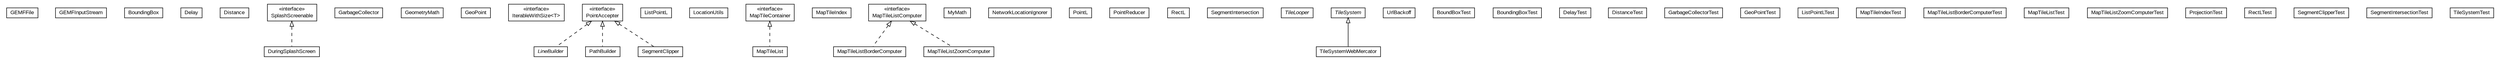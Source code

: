 #!/usr/local/bin/dot
#
# Class diagram 
# Generated by UMLGraph version R5_6-24-gf6e263 (http://www.umlgraph.org/)
#

digraph G {
	edge [fontname="arial",fontsize=10,labelfontname="arial",labelfontsize=10];
	node [fontname="arial",fontsize=10,shape=plaintext];
	nodesep=0.25;
	ranksep=0.5;
	// org.osmdroid.util.GEMFFile
	c2994 [label=<<table title="org.osmdroid.util.GEMFFile" border="0" cellborder="1" cellspacing="0" cellpadding="2" port="p" href="./GEMFFile.html">
		<tr><td><table border="0" cellspacing="0" cellpadding="1">
<tr><td align="center" balign="center"> GEMFFile </td></tr>
		</table></td></tr>
		</table>>, URL="./GEMFFile.html", fontname="arial", fontcolor="black", fontsize=10.0];
	// org.osmdroid.util.GEMFFile.GEMFInputStream
	c2995 [label=<<table title="org.osmdroid.util.GEMFFile.GEMFInputStream" border="0" cellborder="1" cellspacing="0" cellpadding="2" port="p" href="./GEMFFile.GEMFInputStream.html">
		<tr><td><table border="0" cellspacing="0" cellpadding="1">
<tr><td align="center" balign="center"> GEMFInputStream </td></tr>
		</table></td></tr>
		</table>>, URL="./GEMFFile.GEMFInputStream.html", fontname="arial", fontcolor="black", fontsize=10.0];
	// org.osmdroid.util.BoundingBox
	c3294 [label=<<table title="org.osmdroid.util.BoundingBox" border="0" cellborder="1" cellspacing="0" cellpadding="2" port="p" href="./BoundingBox.html">
		<tr><td><table border="0" cellspacing="0" cellpadding="1">
<tr><td align="center" balign="center"> BoundingBox </td></tr>
		</table></td></tr>
		</table>>, URL="./BoundingBox.html", fontname="arial", fontcolor="black", fontsize=10.0];
	// org.osmdroid.util.Delay
	c3296 [label=<<table title="org.osmdroid.util.Delay" border="0" cellborder="1" cellspacing="0" cellpadding="2" port="p" href="./Delay.html">
		<tr><td><table border="0" cellspacing="0" cellpadding="1">
<tr><td align="center" balign="center"> Delay </td></tr>
		</table></td></tr>
		</table>>, URL="./Delay.html", fontname="arial", fontcolor="black", fontsize=10.0];
	// org.osmdroid.util.Distance
	c3297 [label=<<table title="org.osmdroid.util.Distance" border="0" cellborder="1" cellspacing="0" cellpadding="2" port="p" href="./Distance.html">
		<tr><td><table border="0" cellspacing="0" cellpadding="1">
<tr><td align="center" balign="center"> Distance </td></tr>
		</table></td></tr>
		</table>>, URL="./Distance.html", fontname="arial", fontcolor="black", fontsize=10.0];
	// org.osmdroid.util.DuringSplashScreen
	c3298 [label=<<table title="org.osmdroid.util.DuringSplashScreen" border="0" cellborder="1" cellspacing="0" cellpadding="2" port="p" href="./DuringSplashScreen.html">
		<tr><td><table border="0" cellspacing="0" cellpadding="1">
<tr><td align="center" balign="center"> DuringSplashScreen </td></tr>
		</table></td></tr>
		</table>>, URL="./DuringSplashScreen.html", fontname="arial", fontcolor="black", fontsize=10.0];
	// org.osmdroid.util.GarbageCollector
	c3299 [label=<<table title="org.osmdroid.util.GarbageCollector" border="0" cellborder="1" cellspacing="0" cellpadding="2" port="p" href="./GarbageCollector.html">
		<tr><td><table border="0" cellspacing="0" cellpadding="1">
<tr><td align="center" balign="center"> GarbageCollector </td></tr>
		</table></td></tr>
		</table>>, URL="./GarbageCollector.html", fontname="arial", fontcolor="black", fontsize=10.0];
	// org.osmdroid.util.GeometryMath
	c3300 [label=<<table title="org.osmdroid.util.GeometryMath" border="0" cellborder="1" cellspacing="0" cellpadding="2" port="p" href="./GeometryMath.html">
		<tr><td><table border="0" cellspacing="0" cellpadding="1">
<tr><td align="center" balign="center"> GeometryMath </td></tr>
		</table></td></tr>
		</table>>, URL="./GeometryMath.html", fontname="arial", fontcolor="black", fontsize=10.0];
	// org.osmdroid.util.GeoPoint
	c3301 [label=<<table title="org.osmdroid.util.GeoPoint" border="0" cellborder="1" cellspacing="0" cellpadding="2" port="p" href="./GeoPoint.html">
		<tr><td><table border="0" cellspacing="0" cellpadding="1">
<tr><td align="center" balign="center"> GeoPoint </td></tr>
		</table></td></tr>
		</table>>, URL="./GeoPoint.html", fontname="arial", fontcolor="black", fontsize=10.0];
	// org.osmdroid.util.IterableWithSize<T>
	c3302 [label=<<table title="org.osmdroid.util.IterableWithSize" border="0" cellborder="1" cellspacing="0" cellpadding="2" port="p" href="./IterableWithSize.html">
		<tr><td><table border="0" cellspacing="0" cellpadding="1">
<tr><td align="center" balign="center"> &#171;interface&#187; </td></tr>
<tr><td align="center" balign="center"> IterableWithSize&lt;T&gt; </td></tr>
		</table></td></tr>
		</table>>, URL="./IterableWithSize.html", fontname="arial", fontcolor="black", fontsize=10.0];
	// org.osmdroid.util.LineBuilder
	c3303 [label=<<table title="org.osmdroid.util.LineBuilder" border="0" cellborder="1" cellspacing="0" cellpadding="2" port="p" href="./LineBuilder.html">
		<tr><td><table border="0" cellspacing="0" cellpadding="1">
<tr><td align="center" balign="center"><font face="arial italic"> LineBuilder </font></td></tr>
		</table></td></tr>
		</table>>, URL="./LineBuilder.html", fontname="arial", fontcolor="black", fontsize=10.0];
	// org.osmdroid.util.ListPointL
	c3304 [label=<<table title="org.osmdroid.util.ListPointL" border="0" cellborder="1" cellspacing="0" cellpadding="2" port="p" href="./ListPointL.html">
		<tr><td><table border="0" cellspacing="0" cellpadding="1">
<tr><td align="center" balign="center"> ListPointL </td></tr>
		</table></td></tr>
		</table>>, URL="./ListPointL.html", fontname="arial", fontcolor="black", fontsize=10.0];
	// org.osmdroid.util.LocationUtils
	c3305 [label=<<table title="org.osmdroid.util.LocationUtils" border="0" cellborder="1" cellspacing="0" cellpadding="2" port="p" href="./LocationUtils.html">
		<tr><td><table border="0" cellspacing="0" cellpadding="1">
<tr><td align="center" balign="center"> LocationUtils </td></tr>
		</table></td></tr>
		</table>>, URL="./LocationUtils.html", fontname="arial", fontcolor="black", fontsize=10.0];
	// org.osmdroid.util.MapTileContainer
	c3306 [label=<<table title="org.osmdroid.util.MapTileContainer" border="0" cellborder="1" cellspacing="0" cellpadding="2" port="p" href="./MapTileContainer.html">
		<tr><td><table border="0" cellspacing="0" cellpadding="1">
<tr><td align="center" balign="center"> &#171;interface&#187; </td></tr>
<tr><td align="center" balign="center"> MapTileContainer </td></tr>
		</table></td></tr>
		</table>>, URL="./MapTileContainer.html", fontname="arial", fontcolor="black", fontsize=10.0];
	// org.osmdroid.util.MapTileIndex
	c3307 [label=<<table title="org.osmdroid.util.MapTileIndex" border="0" cellborder="1" cellspacing="0" cellpadding="2" port="p" href="./MapTileIndex.html">
		<tr><td><table border="0" cellspacing="0" cellpadding="1">
<tr><td align="center" balign="center"> MapTileIndex </td></tr>
		</table></td></tr>
		</table>>, URL="./MapTileIndex.html", fontname="arial", fontcolor="black", fontsize=10.0];
	// org.osmdroid.util.MapTileList
	c3308 [label=<<table title="org.osmdroid.util.MapTileList" border="0" cellborder="1" cellspacing="0" cellpadding="2" port="p" href="./MapTileList.html">
		<tr><td><table border="0" cellspacing="0" cellpadding="1">
<tr><td align="center" balign="center"> MapTileList </td></tr>
		</table></td></tr>
		</table>>, URL="./MapTileList.html", fontname="arial", fontcolor="black", fontsize=10.0];
	// org.osmdroid.util.MapTileListBorderComputer
	c3309 [label=<<table title="org.osmdroid.util.MapTileListBorderComputer" border="0" cellborder="1" cellspacing="0" cellpadding="2" port="p" href="./MapTileListBorderComputer.html">
		<tr><td><table border="0" cellspacing="0" cellpadding="1">
<tr><td align="center" balign="center"> MapTileListBorderComputer </td></tr>
		</table></td></tr>
		</table>>, URL="./MapTileListBorderComputer.html", fontname="arial", fontcolor="black", fontsize=10.0];
	// org.osmdroid.util.MapTileListComputer
	c3310 [label=<<table title="org.osmdroid.util.MapTileListComputer" border="0" cellborder="1" cellspacing="0" cellpadding="2" port="p" href="./MapTileListComputer.html">
		<tr><td><table border="0" cellspacing="0" cellpadding="1">
<tr><td align="center" balign="center"> &#171;interface&#187; </td></tr>
<tr><td align="center" balign="center"> MapTileListComputer </td></tr>
		</table></td></tr>
		</table>>, URL="./MapTileListComputer.html", fontname="arial", fontcolor="black", fontsize=10.0];
	// org.osmdroid.util.MapTileListZoomComputer
	c3311 [label=<<table title="org.osmdroid.util.MapTileListZoomComputer" border="0" cellborder="1" cellspacing="0" cellpadding="2" port="p" href="./MapTileListZoomComputer.html">
		<tr><td><table border="0" cellspacing="0" cellpadding="1">
<tr><td align="center" balign="center"> MapTileListZoomComputer </td></tr>
		</table></td></tr>
		</table>>, URL="./MapTileListZoomComputer.html", fontname="arial", fontcolor="black", fontsize=10.0];
	// org.osmdroid.util.MyMath
	c3312 [label=<<table title="org.osmdroid.util.MyMath" border="0" cellborder="1" cellspacing="0" cellpadding="2" port="p" href="./MyMath.html">
		<tr><td><table border="0" cellspacing="0" cellpadding="1">
<tr><td align="center" balign="center"> MyMath </td></tr>
		</table></td></tr>
		</table>>, URL="./MyMath.html", fontname="arial", fontcolor="black", fontsize=10.0];
	// org.osmdroid.util.NetworkLocationIgnorer
	c3313 [label=<<table title="org.osmdroid.util.NetworkLocationIgnorer" border="0" cellborder="1" cellspacing="0" cellpadding="2" port="p" href="./NetworkLocationIgnorer.html">
		<tr><td><table border="0" cellspacing="0" cellpadding="1">
<tr><td align="center" balign="center"> NetworkLocationIgnorer </td></tr>
		</table></td></tr>
		</table>>, URL="./NetworkLocationIgnorer.html", fontname="arial", fontcolor="black", fontsize=10.0];
	// org.osmdroid.util.PathBuilder
	c3314 [label=<<table title="org.osmdroid.util.PathBuilder" border="0" cellborder="1" cellspacing="0" cellpadding="2" port="p" href="./PathBuilder.html">
		<tr><td><table border="0" cellspacing="0" cellpadding="1">
<tr><td align="center" balign="center"> PathBuilder </td></tr>
		</table></td></tr>
		</table>>, URL="./PathBuilder.html", fontname="arial", fontcolor="black", fontsize=10.0];
	// org.osmdroid.util.PointAccepter
	c3315 [label=<<table title="org.osmdroid.util.PointAccepter" border="0" cellborder="1" cellspacing="0" cellpadding="2" port="p" href="./PointAccepter.html">
		<tr><td><table border="0" cellspacing="0" cellpadding="1">
<tr><td align="center" balign="center"> &#171;interface&#187; </td></tr>
<tr><td align="center" balign="center"> PointAccepter </td></tr>
		</table></td></tr>
		</table>>, URL="./PointAccepter.html", fontname="arial", fontcolor="black", fontsize=10.0];
	// org.osmdroid.util.PointL
	c3316 [label=<<table title="org.osmdroid.util.PointL" border="0" cellborder="1" cellspacing="0" cellpadding="2" port="p" href="./PointL.html">
		<tr><td><table border="0" cellspacing="0" cellpadding="1">
<tr><td align="center" balign="center"> PointL </td></tr>
		</table></td></tr>
		</table>>, URL="./PointL.html", fontname="arial", fontcolor="black", fontsize=10.0];
	// org.osmdroid.util.PointReducer
	c3317 [label=<<table title="org.osmdroid.util.PointReducer" border="0" cellborder="1" cellspacing="0" cellpadding="2" port="p" href="./PointReducer.html">
		<tr><td><table border="0" cellspacing="0" cellpadding="1">
<tr><td align="center" balign="center"> PointReducer </td></tr>
		</table></td></tr>
		</table>>, URL="./PointReducer.html", fontname="arial", fontcolor="black", fontsize=10.0];
	// org.osmdroid.util.RectL
	c3318 [label=<<table title="org.osmdroid.util.RectL" border="0" cellborder="1" cellspacing="0" cellpadding="2" port="p" href="./RectL.html">
		<tr><td><table border="0" cellspacing="0" cellpadding="1">
<tr><td align="center" balign="center"> RectL </td></tr>
		</table></td></tr>
		</table>>, URL="./RectL.html", fontname="arial", fontcolor="black", fontsize=10.0];
	// org.osmdroid.util.SegmentClipper
	c3319 [label=<<table title="org.osmdroid.util.SegmentClipper" border="0" cellborder="1" cellspacing="0" cellpadding="2" port="p" href="./SegmentClipper.html">
		<tr><td><table border="0" cellspacing="0" cellpadding="1">
<tr><td align="center" balign="center"> SegmentClipper </td></tr>
		</table></td></tr>
		</table>>, URL="./SegmentClipper.html", fontname="arial", fontcolor="black", fontsize=10.0];
	// org.osmdroid.util.SegmentIntersection
	c3320 [label=<<table title="org.osmdroid.util.SegmentIntersection" border="0" cellborder="1" cellspacing="0" cellpadding="2" port="p" href="./SegmentIntersection.html">
		<tr><td><table border="0" cellspacing="0" cellpadding="1">
<tr><td align="center" balign="center"> SegmentIntersection </td></tr>
		</table></td></tr>
		</table>>, URL="./SegmentIntersection.html", fontname="arial", fontcolor="black", fontsize=10.0];
	// org.osmdroid.util.SplashScreenable
	c3321 [label=<<table title="org.osmdroid.util.SplashScreenable" border="0" cellborder="1" cellspacing="0" cellpadding="2" port="p" href="./SplashScreenable.html">
		<tr><td><table border="0" cellspacing="0" cellpadding="1">
<tr><td align="center" balign="center"> &#171;interface&#187; </td></tr>
<tr><td align="center" balign="center"> SplashScreenable </td></tr>
		</table></td></tr>
		</table>>, URL="./SplashScreenable.html", fontname="arial", fontcolor="black", fontsize=10.0];
	// org.osmdroid.util.TileLooper
	c3322 [label=<<table title="org.osmdroid.util.TileLooper" border="0" cellborder="1" cellspacing="0" cellpadding="2" port="p" href="./TileLooper.html">
		<tr><td><table border="0" cellspacing="0" cellpadding="1">
<tr><td align="center" balign="center"><font face="arial italic"> TileLooper </font></td></tr>
		</table></td></tr>
		</table>>, URL="./TileLooper.html", fontname="arial", fontcolor="black", fontsize=10.0];
	// org.osmdroid.util.TileSystem
	c3323 [label=<<table title="org.osmdroid.util.TileSystem" border="0" cellborder="1" cellspacing="0" cellpadding="2" port="p" href="./TileSystem.html">
		<tr><td><table border="0" cellspacing="0" cellpadding="1">
<tr><td align="center" balign="center"><font face="arial italic"> TileSystem </font></td></tr>
		</table></td></tr>
		</table>>, URL="./TileSystem.html", fontname="arial", fontcolor="black", fontsize=10.0];
	// org.osmdroid.util.TileSystemWebMercator
	c3324 [label=<<table title="org.osmdroid.util.TileSystemWebMercator" border="0" cellborder="1" cellspacing="0" cellpadding="2" port="p" href="./TileSystemWebMercator.html">
		<tr><td><table border="0" cellspacing="0" cellpadding="1">
<tr><td align="center" balign="center"> TileSystemWebMercator </td></tr>
		</table></td></tr>
		</table>>, URL="./TileSystemWebMercator.html", fontname="arial", fontcolor="black", fontsize=10.0];
	// org.osmdroid.util.UrlBackoff
	c3325 [label=<<table title="org.osmdroid.util.UrlBackoff" border="0" cellborder="1" cellspacing="0" cellpadding="2" port="p" href="./UrlBackoff.html">
		<tr><td><table border="0" cellspacing="0" cellpadding="1">
<tr><td align="center" balign="center"> UrlBackoff </td></tr>
		</table></td></tr>
		</table>>, URL="./UrlBackoff.html", fontname="arial", fontcolor="black", fontsize=10.0];
	// org.osmdroid.util.BoundBoxTest
	c3421 [label=<<table title="org.osmdroid.util.BoundBoxTest" border="0" cellborder="1" cellspacing="0" cellpadding="2" port="p" href="./BoundBoxTest.html">
		<tr><td><table border="0" cellspacing="0" cellpadding="1">
<tr><td align="center" balign="center"> BoundBoxTest </td></tr>
		</table></td></tr>
		</table>>, URL="./BoundBoxTest.html", fontname="arial", fontcolor="black", fontsize=10.0];
	// org.osmdroid.util.BoundingBoxTest
	c3422 [label=<<table title="org.osmdroid.util.BoundingBoxTest" border="0" cellborder="1" cellspacing="0" cellpadding="2" port="p" href="./BoundingBoxTest.html">
		<tr><td><table border="0" cellspacing="0" cellpadding="1">
<tr><td align="center" balign="center"> BoundingBoxTest </td></tr>
		</table></td></tr>
		</table>>, URL="./BoundingBoxTest.html", fontname="arial", fontcolor="black", fontsize=10.0];
	// org.osmdroid.util.DelayTest
	c3423 [label=<<table title="org.osmdroid.util.DelayTest" border="0" cellborder="1" cellspacing="0" cellpadding="2" port="p" href="./DelayTest.html">
		<tr><td><table border="0" cellspacing="0" cellpadding="1">
<tr><td align="center" balign="center"> DelayTest </td></tr>
		</table></td></tr>
		</table>>, URL="./DelayTest.html", fontname="arial", fontcolor="black", fontsize=10.0];
	// org.osmdroid.util.DistanceTest
	c3424 [label=<<table title="org.osmdroid.util.DistanceTest" border="0" cellborder="1" cellspacing="0" cellpadding="2" port="p" href="./DistanceTest.html">
		<tr><td><table border="0" cellspacing="0" cellpadding="1">
<tr><td align="center" balign="center"> DistanceTest </td></tr>
		</table></td></tr>
		</table>>, URL="./DistanceTest.html", fontname="arial", fontcolor="black", fontsize=10.0];
	// org.osmdroid.util.GarbageCollectorTest
	c3425 [label=<<table title="org.osmdroid.util.GarbageCollectorTest" border="0" cellborder="1" cellspacing="0" cellpadding="2" port="p" href="./GarbageCollectorTest.html">
		<tr><td><table border="0" cellspacing="0" cellpadding="1">
<tr><td align="center" balign="center"> GarbageCollectorTest </td></tr>
		</table></td></tr>
		</table>>, URL="./GarbageCollectorTest.html", fontname="arial", fontcolor="black", fontsize=10.0];
	// org.osmdroid.util.GeoPointTest
	c3426 [label=<<table title="org.osmdroid.util.GeoPointTest" border="0" cellborder="1" cellspacing="0" cellpadding="2" port="p" href="./GeoPointTest.html">
		<tr><td><table border="0" cellspacing="0" cellpadding="1">
<tr><td align="center" balign="center"> GeoPointTest </td></tr>
		</table></td></tr>
		</table>>, URL="./GeoPointTest.html", fontname="arial", fontcolor="black", fontsize=10.0];
	// org.osmdroid.util.ListPointLTest
	c3427 [label=<<table title="org.osmdroid.util.ListPointLTest" border="0" cellborder="1" cellspacing="0" cellpadding="2" port="p" href="./ListPointLTest.html">
		<tr><td><table border="0" cellspacing="0" cellpadding="1">
<tr><td align="center" balign="center"> ListPointLTest </td></tr>
		</table></td></tr>
		</table>>, URL="./ListPointLTest.html", fontname="arial", fontcolor="black", fontsize=10.0];
	// org.osmdroid.util.MapTileIndexTest
	c3428 [label=<<table title="org.osmdroid.util.MapTileIndexTest" border="0" cellborder="1" cellspacing="0" cellpadding="2" port="p" href="./MapTileIndexTest.html">
		<tr><td><table border="0" cellspacing="0" cellpadding="1">
<tr><td align="center" balign="center"> MapTileIndexTest </td></tr>
		</table></td></tr>
		</table>>, URL="./MapTileIndexTest.html", fontname="arial", fontcolor="black", fontsize=10.0];
	// org.osmdroid.util.MapTileListBorderComputerTest
	c3429 [label=<<table title="org.osmdroid.util.MapTileListBorderComputerTest" border="0" cellborder="1" cellspacing="0" cellpadding="2" port="p" href="./MapTileListBorderComputerTest.html">
		<tr><td><table border="0" cellspacing="0" cellpadding="1">
<tr><td align="center" balign="center"> MapTileListBorderComputerTest </td></tr>
		</table></td></tr>
		</table>>, URL="./MapTileListBorderComputerTest.html", fontname="arial", fontcolor="black", fontsize=10.0];
	// org.osmdroid.util.MapTileListTest
	c3430 [label=<<table title="org.osmdroid.util.MapTileListTest" border="0" cellborder="1" cellspacing="0" cellpadding="2" port="p" href="./MapTileListTest.html">
		<tr><td><table border="0" cellspacing="0" cellpadding="1">
<tr><td align="center" balign="center"> MapTileListTest </td></tr>
		</table></td></tr>
		</table>>, URL="./MapTileListTest.html", fontname="arial", fontcolor="black", fontsize=10.0];
	// org.osmdroid.util.MapTileListZoomComputerTest
	c3431 [label=<<table title="org.osmdroid.util.MapTileListZoomComputerTest" border="0" cellborder="1" cellspacing="0" cellpadding="2" port="p" href="./MapTileListZoomComputerTest.html">
		<tr><td><table border="0" cellspacing="0" cellpadding="1">
<tr><td align="center" balign="center"> MapTileListZoomComputerTest </td></tr>
		</table></td></tr>
		</table>>, URL="./MapTileListZoomComputerTest.html", fontname="arial", fontcolor="black", fontsize=10.0];
	// org.osmdroid.util.ProjectionTest
	c3432 [label=<<table title="org.osmdroid.util.ProjectionTest" border="0" cellborder="1" cellspacing="0" cellpadding="2" port="p" href="./ProjectionTest.html">
		<tr><td><table border="0" cellspacing="0" cellpadding="1">
<tr><td align="center" balign="center"> ProjectionTest </td></tr>
		</table></td></tr>
		</table>>, URL="./ProjectionTest.html", fontname="arial", fontcolor="black", fontsize=10.0];
	// org.osmdroid.util.RectLTest
	c3433 [label=<<table title="org.osmdroid.util.RectLTest" border="0" cellborder="1" cellspacing="0" cellpadding="2" port="p" href="./RectLTest.html">
		<tr><td><table border="0" cellspacing="0" cellpadding="1">
<tr><td align="center" balign="center"> RectLTest </td></tr>
		</table></td></tr>
		</table>>, URL="./RectLTest.html", fontname="arial", fontcolor="black", fontsize=10.0];
	// org.osmdroid.util.SegmentClipperTest
	c3434 [label=<<table title="org.osmdroid.util.SegmentClipperTest" border="0" cellborder="1" cellspacing="0" cellpadding="2" port="p" href="./SegmentClipperTest.html">
		<tr><td><table border="0" cellspacing="0" cellpadding="1">
<tr><td align="center" balign="center"> SegmentClipperTest </td></tr>
		</table></td></tr>
		</table>>, URL="./SegmentClipperTest.html", fontname="arial", fontcolor="black", fontsize=10.0];
	// org.osmdroid.util.SegmentIntersectionTest
	c3435 [label=<<table title="org.osmdroid.util.SegmentIntersectionTest" border="0" cellborder="1" cellspacing="0" cellpadding="2" port="p" href="./SegmentIntersectionTest.html">
		<tr><td><table border="0" cellspacing="0" cellpadding="1">
<tr><td align="center" balign="center"> SegmentIntersectionTest </td></tr>
		</table></td></tr>
		</table>>, URL="./SegmentIntersectionTest.html", fontname="arial", fontcolor="black", fontsize=10.0];
	// org.osmdroid.util.TileSystemTest
	c3436 [label=<<table title="org.osmdroid.util.TileSystemTest" border="0" cellborder="1" cellspacing="0" cellpadding="2" port="p" href="./TileSystemTest.html">
		<tr><td><table border="0" cellspacing="0" cellpadding="1">
<tr><td align="center" balign="center"> TileSystemTest </td></tr>
		</table></td></tr>
		</table>>, URL="./TileSystemTest.html", fontname="arial", fontcolor="black", fontsize=10.0];
	//org.osmdroid.util.DuringSplashScreen implements org.osmdroid.util.SplashScreenable
	c3321:p -> c3298:p [dir=back,arrowtail=empty,style=dashed];
	//org.osmdroid.util.LineBuilder implements org.osmdroid.util.PointAccepter
	c3315:p -> c3303:p [dir=back,arrowtail=empty,style=dashed];
	//org.osmdroid.util.MapTileList implements org.osmdroid.util.MapTileContainer
	c3306:p -> c3308:p [dir=back,arrowtail=empty,style=dashed];
	//org.osmdroid.util.MapTileListBorderComputer implements org.osmdroid.util.MapTileListComputer
	c3310:p -> c3309:p [dir=back,arrowtail=empty,style=dashed];
	//org.osmdroid.util.MapTileListZoomComputer implements org.osmdroid.util.MapTileListComputer
	c3310:p -> c3311:p [dir=back,arrowtail=empty,style=dashed];
	//org.osmdroid.util.PathBuilder implements org.osmdroid.util.PointAccepter
	c3315:p -> c3314:p [dir=back,arrowtail=empty,style=dashed];
	//org.osmdroid.util.SegmentClipper implements org.osmdroid.util.PointAccepter
	c3315:p -> c3319:p [dir=back,arrowtail=empty,style=dashed];
	//org.osmdroid.util.TileSystemWebMercator extends org.osmdroid.util.TileSystem
	c3323:p -> c3324:p [dir=back,arrowtail=empty];
}

